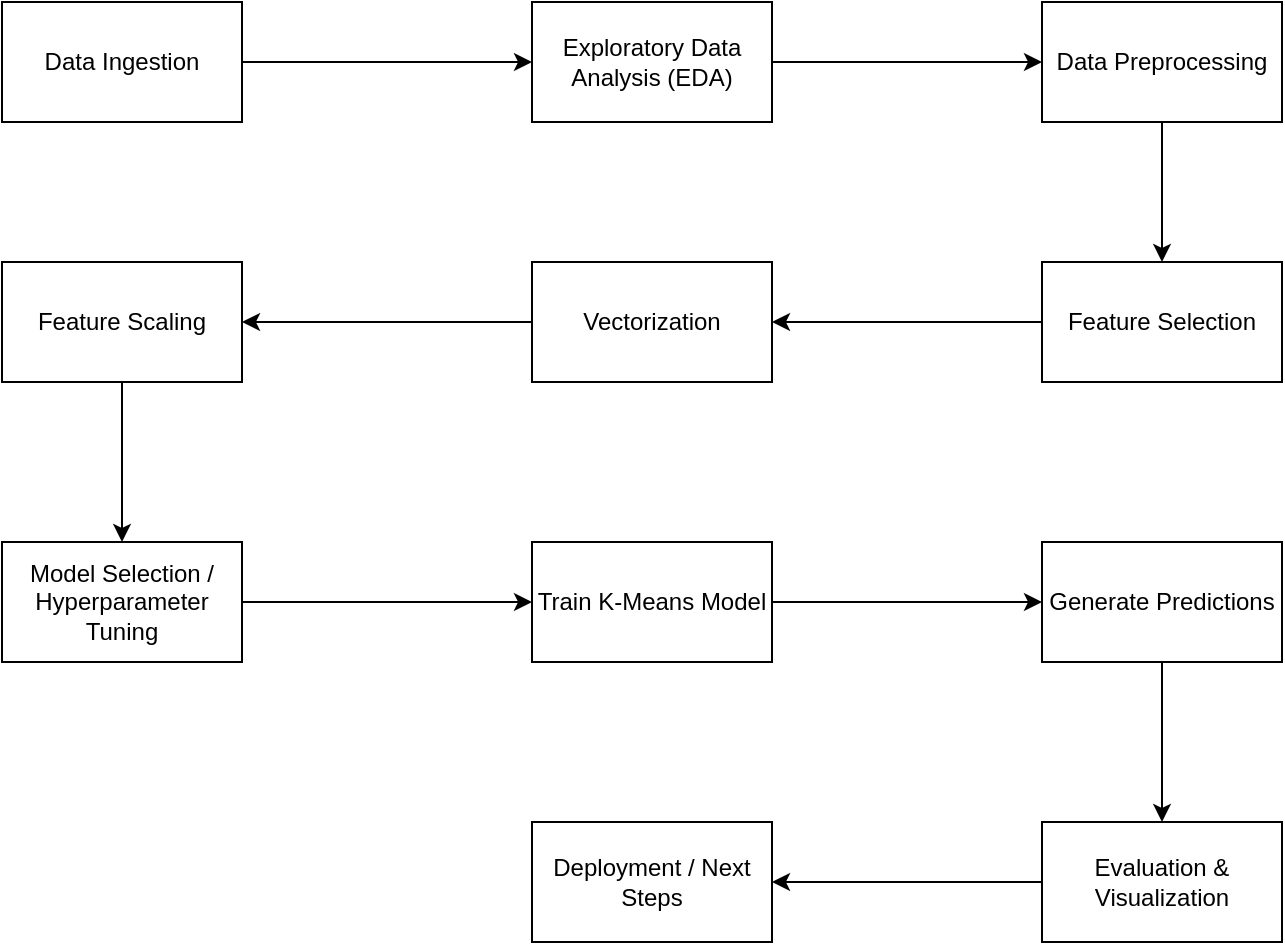 <mxfile version="26.1.1">
  <diagram name="Page-1" id="dA33pWdoHIY-n0Cy5Fh5">
    <mxGraphModel dx="1434" dy="819" grid="1" gridSize="10" guides="1" tooltips="1" connect="1" arrows="1" fold="1" page="1" pageScale="1" pageWidth="850" pageHeight="1100" math="0" shadow="0">
      <root>
        <mxCell id="0" />
        <mxCell id="1" parent="0" />
        <mxCell id="Kbvf4Ak4PelRT8r8r1_U-5" value="" style="edgeStyle=orthogonalEdgeStyle;rounded=0;orthogonalLoop=1;jettySize=auto;html=1;" edge="1" parent="1" source="Kbvf4Ak4PelRT8r8r1_U-1" target="Kbvf4Ak4PelRT8r8r1_U-4">
          <mxGeometry relative="1" as="geometry" />
        </mxCell>
        <mxCell id="Kbvf4Ak4PelRT8r8r1_U-1" value="Data Ingestion" style="rounded=0;whiteSpace=wrap;html=1;" vertex="1" parent="1">
          <mxGeometry x="100" y="80" width="120" height="60" as="geometry" />
        </mxCell>
        <mxCell id="Kbvf4Ak4PelRT8r8r1_U-7" value="" style="edgeStyle=orthogonalEdgeStyle;rounded=0;orthogonalLoop=1;jettySize=auto;html=1;" edge="1" parent="1" source="Kbvf4Ak4PelRT8r8r1_U-4" target="Kbvf4Ak4PelRT8r8r1_U-6">
          <mxGeometry relative="1" as="geometry" />
        </mxCell>
        <mxCell id="Kbvf4Ak4PelRT8r8r1_U-4" value="Exploratory Data Analysis (EDA)" style="rounded=0;whiteSpace=wrap;html=1;" vertex="1" parent="1">
          <mxGeometry x="365" y="80" width="120" height="60" as="geometry" />
        </mxCell>
        <mxCell id="Kbvf4Ak4PelRT8r8r1_U-9" value="" style="edgeStyle=orthogonalEdgeStyle;rounded=0;orthogonalLoop=1;jettySize=auto;html=1;" edge="1" parent="1" source="Kbvf4Ak4PelRT8r8r1_U-6" target="Kbvf4Ak4PelRT8r8r1_U-8">
          <mxGeometry relative="1" as="geometry" />
        </mxCell>
        <mxCell id="Kbvf4Ak4PelRT8r8r1_U-6" value="Data Preprocessing" style="rounded=0;whiteSpace=wrap;html=1;" vertex="1" parent="1">
          <mxGeometry x="620" y="80" width="120" height="60" as="geometry" />
        </mxCell>
        <mxCell id="Kbvf4Ak4PelRT8r8r1_U-11" value="" style="edgeStyle=orthogonalEdgeStyle;rounded=0;orthogonalLoop=1;jettySize=auto;html=1;" edge="1" parent="1" source="Kbvf4Ak4PelRT8r8r1_U-8" target="Kbvf4Ak4PelRT8r8r1_U-10">
          <mxGeometry relative="1" as="geometry" />
        </mxCell>
        <mxCell id="Kbvf4Ak4PelRT8r8r1_U-8" value="Feature Selection" style="whiteSpace=wrap;html=1;rounded=0;" vertex="1" parent="1">
          <mxGeometry x="620" y="210" width="120" height="60" as="geometry" />
        </mxCell>
        <mxCell id="Kbvf4Ak4PelRT8r8r1_U-13" value="" style="edgeStyle=orthogonalEdgeStyle;rounded=0;orthogonalLoop=1;jettySize=auto;html=1;" edge="1" parent="1" source="Kbvf4Ak4PelRT8r8r1_U-10" target="Kbvf4Ak4PelRT8r8r1_U-12">
          <mxGeometry relative="1" as="geometry" />
        </mxCell>
        <mxCell id="Kbvf4Ak4PelRT8r8r1_U-10" value="Vectorization" style="whiteSpace=wrap;html=1;rounded=0;" vertex="1" parent="1">
          <mxGeometry x="365" y="210" width="120" height="60" as="geometry" />
        </mxCell>
        <mxCell id="Kbvf4Ak4PelRT8r8r1_U-15" value="" style="edgeStyle=orthogonalEdgeStyle;rounded=0;orthogonalLoop=1;jettySize=auto;html=1;" edge="1" parent="1" source="Kbvf4Ak4PelRT8r8r1_U-12" target="Kbvf4Ak4PelRT8r8r1_U-14">
          <mxGeometry relative="1" as="geometry" />
        </mxCell>
        <mxCell id="Kbvf4Ak4PelRT8r8r1_U-12" value="Feature Scaling" style="whiteSpace=wrap;html=1;rounded=0;" vertex="1" parent="1">
          <mxGeometry x="100" y="210" width="120" height="60" as="geometry" />
        </mxCell>
        <mxCell id="Kbvf4Ak4PelRT8r8r1_U-21" value="" style="edgeStyle=orthogonalEdgeStyle;rounded=0;orthogonalLoop=1;jettySize=auto;html=1;" edge="1" parent="1" source="Kbvf4Ak4PelRT8r8r1_U-14" target="Kbvf4Ak4PelRT8r8r1_U-20">
          <mxGeometry relative="1" as="geometry" />
        </mxCell>
        <mxCell id="Kbvf4Ak4PelRT8r8r1_U-14" value="Model Selection / Hyperparameter Tuning" style="whiteSpace=wrap;html=1;rounded=0;" vertex="1" parent="1">
          <mxGeometry x="100" y="350" width="120" height="60" as="geometry" />
        </mxCell>
        <mxCell id="Kbvf4Ak4PelRT8r8r1_U-23" value="" style="edgeStyle=orthogonalEdgeStyle;rounded=0;orthogonalLoop=1;jettySize=auto;html=1;" edge="1" parent="1" source="Kbvf4Ak4PelRT8r8r1_U-20" target="Kbvf4Ak4PelRT8r8r1_U-22">
          <mxGeometry relative="1" as="geometry" />
        </mxCell>
        <mxCell id="Kbvf4Ak4PelRT8r8r1_U-20" value="Train K-Means Model" style="whiteSpace=wrap;html=1;rounded=0;" vertex="1" parent="1">
          <mxGeometry x="365" y="350" width="120" height="60" as="geometry" />
        </mxCell>
        <mxCell id="Kbvf4Ak4PelRT8r8r1_U-25" value="" style="edgeStyle=orthogonalEdgeStyle;rounded=0;orthogonalLoop=1;jettySize=auto;html=1;" edge="1" parent="1" source="Kbvf4Ak4PelRT8r8r1_U-22" target="Kbvf4Ak4PelRT8r8r1_U-24">
          <mxGeometry relative="1" as="geometry" />
        </mxCell>
        <mxCell id="Kbvf4Ak4PelRT8r8r1_U-22" value="Generate Predictions" style="whiteSpace=wrap;html=1;rounded=0;" vertex="1" parent="1">
          <mxGeometry x="620" y="350" width="120" height="60" as="geometry" />
        </mxCell>
        <mxCell id="Kbvf4Ak4PelRT8r8r1_U-27" value="" style="edgeStyle=orthogonalEdgeStyle;rounded=0;orthogonalLoop=1;jettySize=auto;html=1;" edge="1" parent="1" source="Kbvf4Ak4PelRT8r8r1_U-24" target="Kbvf4Ak4PelRT8r8r1_U-26">
          <mxGeometry relative="1" as="geometry" />
        </mxCell>
        <mxCell id="Kbvf4Ak4PelRT8r8r1_U-24" value="Evaluation &amp;amp; Visualization" style="whiteSpace=wrap;html=1;rounded=0;" vertex="1" parent="1">
          <mxGeometry x="620" y="490" width="120" height="60" as="geometry" />
        </mxCell>
        <mxCell id="Kbvf4Ak4PelRT8r8r1_U-26" value="&lt;div&gt;Deployment / Next Steps&lt;/div&gt;" style="whiteSpace=wrap;html=1;rounded=0;" vertex="1" parent="1">
          <mxGeometry x="365" y="490" width="120" height="60" as="geometry" />
        </mxCell>
      </root>
    </mxGraphModel>
  </diagram>
</mxfile>

